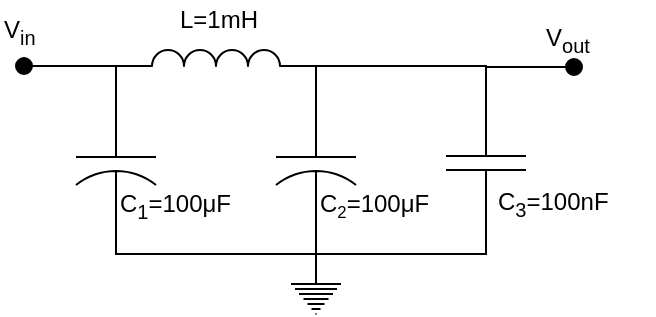 <mxfile version="10.5.4" type="device"><diagram id="rSgdax3rr3fYsT5KPeJm" name="Page-1"><mxGraphModel dx="520" dy="300" grid="1" gridSize="10" guides="1" tooltips="1" connect="1" arrows="1" fold="1" page="1" pageScale="1" pageWidth="1169" pageHeight="1654" math="1" shadow="0"><root><mxCell id="0"/><mxCell id="1" parent="0"/><mxCell id="MvG679E6otSljW0Ljhfe-5" style="edgeStyle=orthogonalEdgeStyle;rounded=0;orthogonalLoop=1;jettySize=auto;html=1;exitX=0;exitY=1;exitDx=0;exitDy=0;exitPerimeter=0;entryX=0;entryY=0.5;entryDx=0;entryDy=0;entryPerimeter=0;endArrow=none;endFill=0;" edge="1" parent="1" source="MvG679E6otSljW0Ljhfe-1" target="MvG679E6otSljW0Ljhfe-2"><mxGeometry relative="1" as="geometry"/></mxCell><mxCell id="MvG679E6otSljW0Ljhfe-6" style="edgeStyle=orthogonalEdgeStyle;rounded=0;orthogonalLoop=1;jettySize=auto;html=1;exitX=1;exitY=1;exitDx=0;exitDy=0;exitPerimeter=0;entryX=0;entryY=0.5;entryDx=0;entryDy=0;entryPerimeter=0;endArrow=none;endFill=0;" edge="1" parent="1" source="MvG679E6otSljW0Ljhfe-1" target="MvG679E6otSljW0Ljhfe-3"><mxGeometry relative="1" as="geometry"/></mxCell><mxCell id="MvG679E6otSljW0Ljhfe-1" value="" style="verticalLabelPosition=bottom;shadow=0;dashed=0;align=center;fillColor=#ffffff;html=1;verticalAlign=top;strokeWidth=1;shape=mxgraph.electrical.inductors.inductor_3;" vertex="1" parent="1"><mxGeometry x="300" y="138" width="100" height="8" as="geometry"/></mxCell><mxCell id="MvG679E6otSljW0Ljhfe-24" style="edgeStyle=orthogonalEdgeStyle;rounded=0;orthogonalLoop=1;jettySize=auto;html=1;exitX=1;exitY=0.5;exitDx=0;exitDy=0;exitPerimeter=0;entryX=1;entryY=0.5;entryDx=0;entryDy=0;entryPerimeter=0;endArrow=none;endFill=0;" edge="1" parent="1" source="MvG679E6otSljW0Ljhfe-2" target="MvG679E6otSljW0Ljhfe-3"><mxGeometry relative="1" as="geometry"><Array as="points"><mxPoint x="300" y="240"/><mxPoint x="400" y="240"/></Array></mxGeometry></mxCell><mxCell id="MvG679E6otSljW0Ljhfe-2" value="" style="verticalLabelPosition=middle;shadow=0;dashed=0;align=right;fillColor=#ffffff;html=1;verticalAlign=middle;strokeWidth=1;shape=mxgraph.electrical.capacitors.capacitor_2;rotation=90;labelPosition=left;" vertex="1" parent="1"><mxGeometry x="265" y="175" width="70" height="40" as="geometry"/></mxCell><mxCell id="MvG679E6otSljW0Ljhfe-3" value="" style="verticalLabelPosition=bottom;shadow=0;dashed=0;align=center;fillColor=#ffffff;html=1;verticalAlign=top;strokeWidth=1;shape=mxgraph.electrical.capacitors.capacitor_2;rotation=90;" vertex="1" parent="1"><mxGeometry x="365" y="175" width="70" height="40" as="geometry"/></mxCell><mxCell id="MvG679E6otSljW0Ljhfe-21" style="edgeStyle=orthogonalEdgeStyle;rounded=0;orthogonalLoop=1;jettySize=auto;html=1;exitX=0;exitY=0.5;exitDx=0;exitDy=0;exitPerimeter=0;entryX=1;entryY=1;entryDx=0;entryDy=0;entryPerimeter=0;endArrow=none;endFill=0;" edge="1" parent="1" source="MvG679E6otSljW0Ljhfe-4" target="MvG679E6otSljW0Ljhfe-1"><mxGeometry relative="1" as="geometry"><Array as="points"><mxPoint x="485" y="146"/></Array></mxGeometry></mxCell><mxCell id="MvG679E6otSljW0Ljhfe-25" style="edgeStyle=orthogonalEdgeStyle;rounded=0;orthogonalLoop=1;jettySize=auto;html=1;exitX=1;exitY=0.5;exitDx=0;exitDy=0;exitPerimeter=0;entryX=1;entryY=0.5;entryDx=0;entryDy=0;entryPerimeter=0;endArrow=none;endFill=0;" edge="1" parent="1" source="MvG679E6otSljW0Ljhfe-4" target="MvG679E6otSljW0Ljhfe-3"><mxGeometry relative="1" as="geometry"><Array as="points"><mxPoint x="485" y="240"/><mxPoint x="400" y="240"/></Array></mxGeometry></mxCell><mxCell id="MvG679E6otSljW0Ljhfe-4" value="" style="verticalLabelPosition=bottom;shadow=0;dashed=0;align=center;fillColor=#ffffff;html=1;verticalAlign=top;strokeWidth=1;shape=mxgraph.electrical.capacitors.capacitor_1;rotation=90;" vertex="1" parent="1"><mxGeometry x="450" y="174.5" width="70" height="40" as="geometry"/></mxCell><mxCell id="MvG679E6otSljW0Ljhfe-10" style="edgeStyle=orthogonalEdgeStyle;rounded=0;orthogonalLoop=1;jettySize=auto;html=1;exitX=1;exitY=0.5;exitDx=0;exitDy=0;entryX=0;entryY=1;entryDx=0;entryDy=0;entryPerimeter=0;endArrow=none;endFill=0;" edge="1" parent="1" source="MvG679E6otSljW0Ljhfe-8" target="MvG679E6otSljW0Ljhfe-1"><mxGeometry relative="1" as="geometry"><Array as="points"><mxPoint x="290" y="146"/><mxPoint x="290" y="146"/></Array></mxGeometry></mxCell><mxCell id="MvG679E6otSljW0Ljhfe-8" value="" style="verticalLabelPosition=bottom;shadow=0;dashed=0;align=center;fillColor=#000000;html=1;verticalAlign=top;strokeWidth=1;shape=ellipse;perimeter=ellipsePerimeter;fontSize=16;" vertex="1" parent="1"><mxGeometry x="250" y="142" width="8" height="8" as="geometry"/></mxCell><mxCell id="MvG679E6otSljW0Ljhfe-22" style="edgeStyle=orthogonalEdgeStyle;rounded=0;orthogonalLoop=1;jettySize=auto;html=1;exitX=0;exitY=0.5;exitDx=0;exitDy=0;entryX=0;entryY=0.5;entryDx=0;entryDy=0;entryPerimeter=0;endArrow=none;endFill=0;" edge="1" parent="1" source="MvG679E6otSljW0Ljhfe-9" target="MvG679E6otSljW0Ljhfe-4"><mxGeometry relative="1" as="geometry"><Array as="points"><mxPoint x="485" y="146"/></Array></mxGeometry></mxCell><mxCell id="MvG679E6otSljW0Ljhfe-9" value="" style="verticalLabelPosition=bottom;shadow=0;dashed=0;align=center;fillColor=#000000;html=1;verticalAlign=top;strokeWidth=1;shape=ellipse;perimeter=ellipsePerimeter;fontSize=16;" vertex="1" parent="1"><mxGeometry x="525" y="142.5" width="8" height="8" as="geometry"/></mxCell><mxCell id="MvG679E6otSljW0Ljhfe-19" value="&lt;span&gt;C&lt;/span&gt;&lt;sub&gt;1&lt;/sub&gt;&lt;span&gt;=100&lt;/span&gt;&lt;span&gt;μF&lt;/span&gt;" style="text;html=1;resizable=0;points=[];autosize=1;align=left;verticalAlign=top;spacingTop=-4;" vertex="1" parent="1"><mxGeometry x="300" y="205" width="70" height="20" as="geometry"/></mxCell><mxCell id="MvG679E6otSljW0Ljhfe-20" value="C&lt;span style=&quot;font-size: 10px&quot;&gt;&lt;sub&gt;2&lt;/sub&gt;&lt;/span&gt;=100μF" style="text;html=1;resizable=0;points=[];autosize=1;align=left;verticalAlign=top;spacingTop=-4;" vertex="1" parent="1"><mxGeometry x="400" y="205" width="70" height="20" as="geometry"/></mxCell><mxCell id="MvG679E6otSljW0Ljhfe-23" value="C&lt;sub&gt;3&lt;/sub&gt;=100nF" style="text;html=1;" vertex="1" parent="1"><mxGeometry x="489" y="199.5" width="80" height="30" as="geometry"/></mxCell><mxCell id="MvG679E6otSljW0Ljhfe-27" style="edgeStyle=orthogonalEdgeStyle;rounded=0;orthogonalLoop=1;jettySize=auto;html=1;exitX=0.5;exitY=0;exitDx=0;exitDy=0;exitPerimeter=0;entryX=1;entryY=0.5;entryDx=0;entryDy=0;entryPerimeter=0;endArrow=none;endFill=0;" edge="1" parent="1" source="MvG679E6otSljW0Ljhfe-26" target="MvG679E6otSljW0Ljhfe-3"><mxGeometry relative="1" as="geometry"/></mxCell><mxCell id="MvG679E6otSljW0Ljhfe-26" value="" style="verticalLabelPosition=bottom;shadow=0;dashed=0;align=center;fillColor=#ffffff;html=1;verticalAlign=top;strokeWidth=1;shape=mxgraph.electrical.signal_sources.protective_earth;" vertex="1" parent="1"><mxGeometry x="387.5" y="250" width="25" height="20" as="geometry"/></mxCell><mxCell id="MvG679E6otSljW0Ljhfe-28" value="L=1mH" style="text;html=1;resizable=0;points=[];autosize=1;align=left;verticalAlign=top;spacingTop=-4;" vertex="1" parent="1"><mxGeometry x="330" y="113" width="50" height="20" as="geometry"/></mxCell><mxCell id="MvG679E6otSljW0Ljhfe-29" value="V&lt;sub&gt;in&lt;/sub&gt;&lt;br&gt;" style="text;html=1;resizable=0;points=[];autosize=1;align=left;verticalAlign=top;spacingTop=-4;" vertex="1" parent="1"><mxGeometry x="242" y="118" width="30" height="20" as="geometry"/></mxCell><mxCell id="MvG679E6otSljW0Ljhfe-30" value="V&lt;sub&gt;out&lt;/sub&gt;" style="text;html=1;resizable=0;points=[];autosize=1;align=left;verticalAlign=top;spacingTop=-4;" vertex="1" parent="1"><mxGeometry x="513" y="122" width="40" height="20" as="geometry"/></mxCell></root></mxGraphModel></diagram></mxfile>